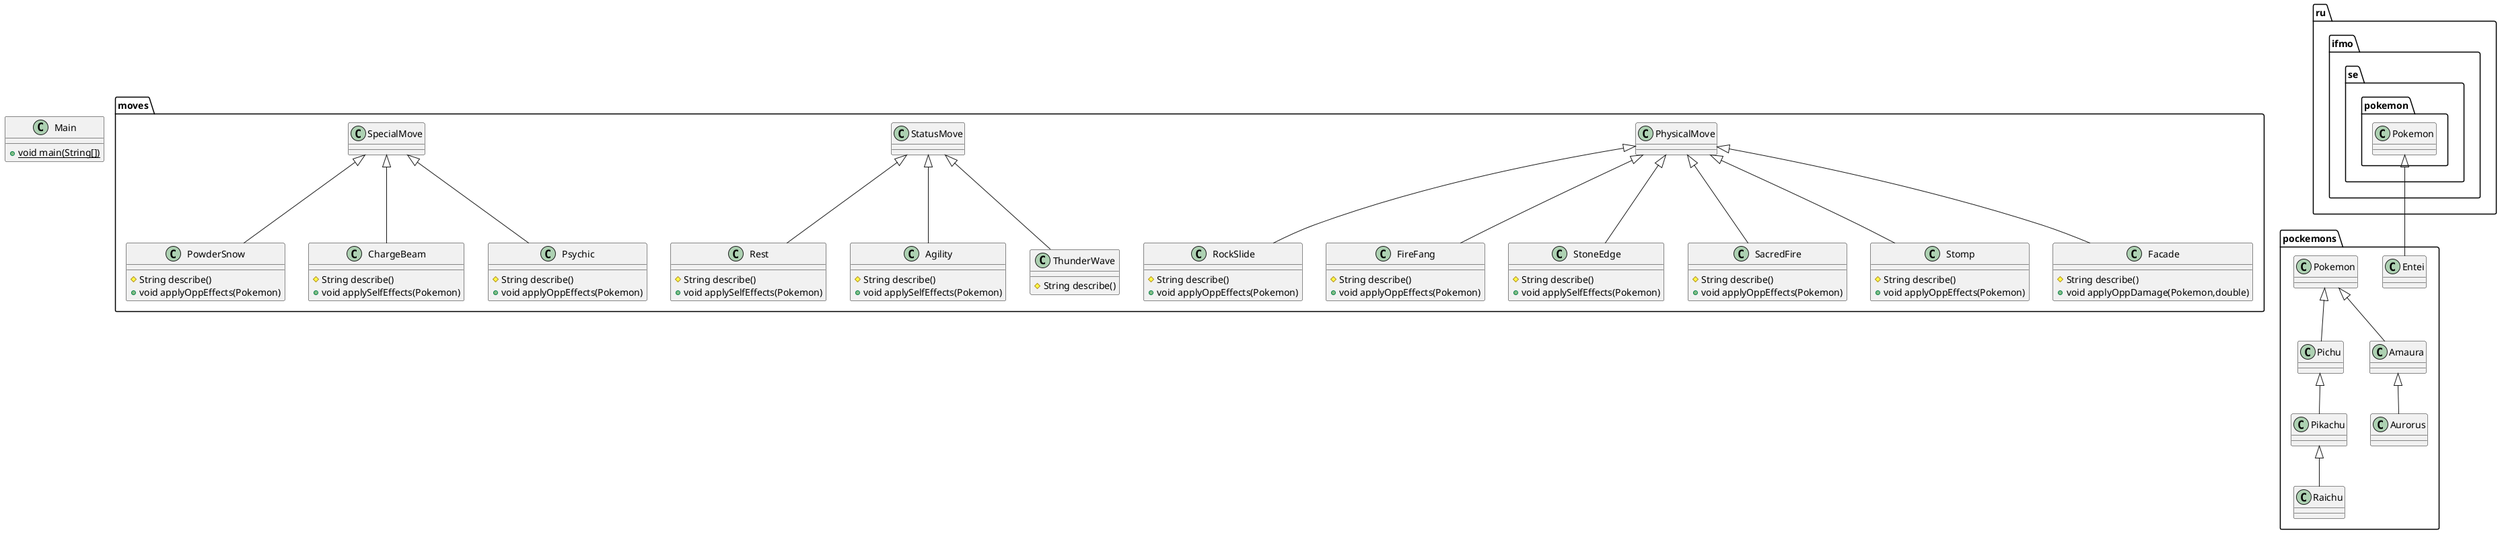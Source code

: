 @startuml
class moves.RockSlide {
# String describe()
+ void applyOppEffects(Pokemon)
}
class pockemons.Pichu {
}
class moves.Rest {
# String describe()
+ void applySelfEffects(Pokemon)
}
class pockemons.Raichu {
}
class moves.PowderSnow {
# String describe()
+ void applyOppEffects(Pokemon)
}
class moves.Agility {
# String describe()
+ void applySelfEffects(Pokemon)
}
class pockemons.Pikachu {
}
class moves.FireFang {
# String describe()
+ void applyOppEffects(Pokemon)
}
class moves.ChargeBeam {
# String describe()
+ void applySelfEffects(Pokemon)
}
class pockemons.Entei {
}
class moves.ThunderWave {
# String describe()
}
class pockemons.Amaura {
}
class moves.StoneEdge {
# String describe()
+ void applySelfEffects(Pokemon)
}
class pockemons.Aurorus {
}
class moves.SacredFire {
# String describe()
+ void applyOppEffects(Pokemon)
}
class moves.Stomp {
# String describe()
+ void applyOppEffects(Pokemon)
}
class Main {
+ {static} void main(String[])
}
class moves.Psychic {
# String describe()
+ void applyOppEffects(Pokemon)
}
class moves.Facade {
# String describe()
+ void applyOppDamage(Pokemon,double)
}


moves.PhysicalMove <|-- moves.RockSlide
pockemons.Pokemon <|-- pockemons.Pichu
moves.StatusMove <|-- moves.Rest
pockemons.Pikachu <|-- pockemons.Raichu
moves.SpecialMove <|-- moves.PowderSnow
moves.StatusMove <|-- moves.Agility
pockemons.Pichu <|-- pockemons.Pikachu
moves.PhysicalMove <|-- moves.FireFang
moves.SpecialMove <|-- moves.ChargeBeam
ru.ifmo.se.pokemon.Pokemon <|-- pockemons.Entei
moves.StatusMove <|-- moves.ThunderWave
pockemons.Pokemon <|-- pockemons.Amaura
moves.PhysicalMove <|-- moves.StoneEdge
pockemons.Amaura <|-- pockemons.Aurorus
moves.PhysicalMove <|-- moves.SacredFire
moves.PhysicalMove <|-- moves.Stomp
moves.SpecialMove <|-- moves.Psychic
moves.PhysicalMove <|-- moves.Facade
@enduml